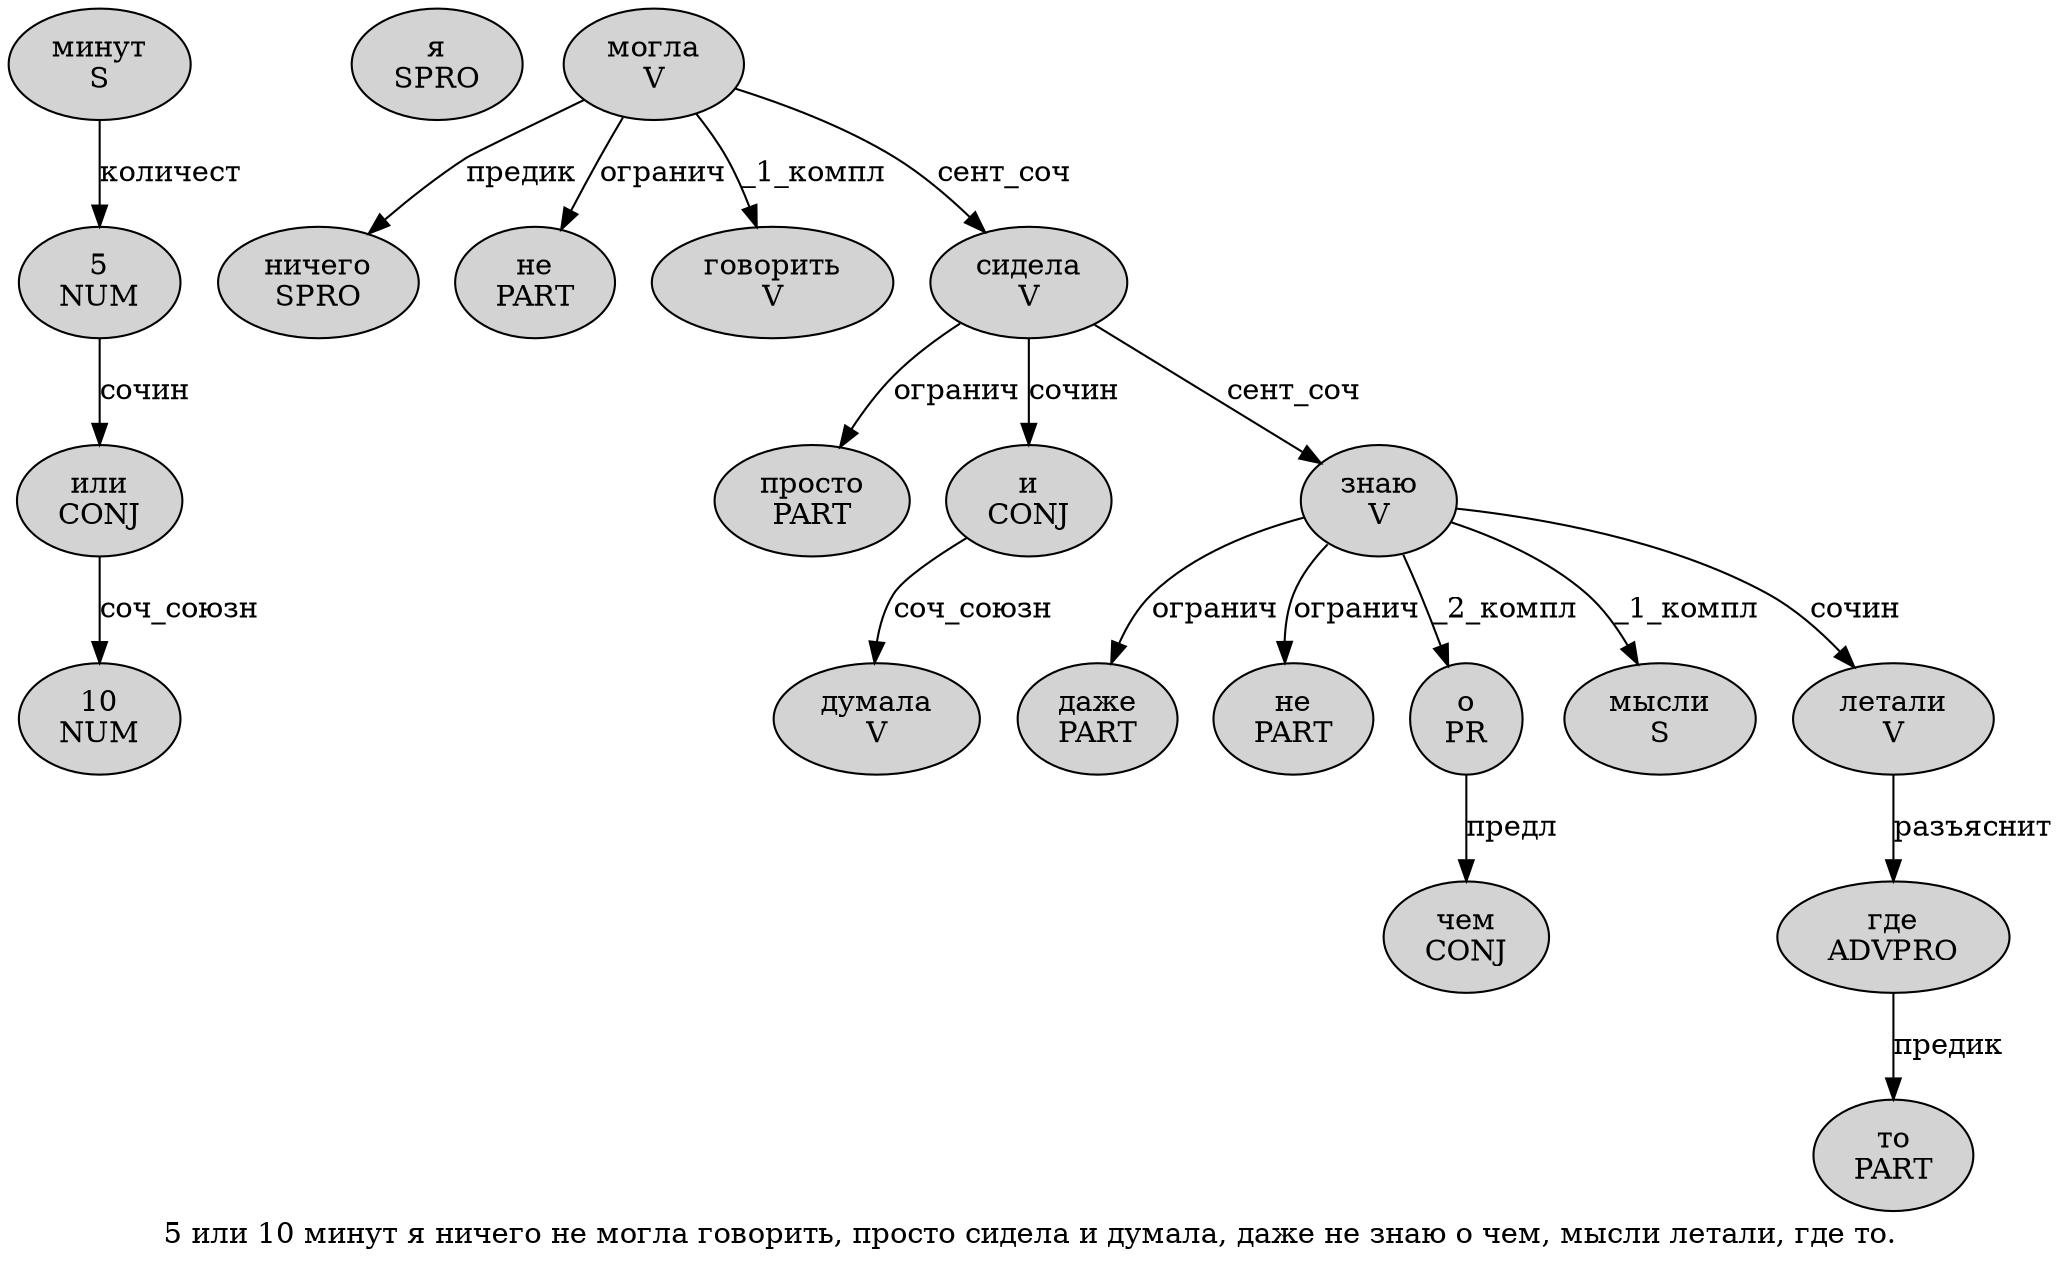 digraph SENTENCE_1934 {
	graph [label="5 или 10 минут я ничего не могла говорить, просто сидела и думала, даже не знаю о чем, мысли летали, где то."]
	node [style=filled]
		0 [label="5
NUM" color="" fillcolor=lightgray penwidth=1 shape=ellipse]
		1 [label="или
CONJ" color="" fillcolor=lightgray penwidth=1 shape=ellipse]
		2 [label="10
NUM" color="" fillcolor=lightgray penwidth=1 shape=ellipse]
		3 [label="минут
S" color="" fillcolor=lightgray penwidth=1 shape=ellipse]
		4 [label="я
SPRO" color="" fillcolor=lightgray penwidth=1 shape=ellipse]
		5 [label="ничего
SPRO" color="" fillcolor=lightgray penwidth=1 shape=ellipse]
		6 [label="не
PART" color="" fillcolor=lightgray penwidth=1 shape=ellipse]
		7 [label="могла
V" color="" fillcolor=lightgray penwidth=1 shape=ellipse]
		8 [label="говорить
V" color="" fillcolor=lightgray penwidth=1 shape=ellipse]
		10 [label="просто
PART" color="" fillcolor=lightgray penwidth=1 shape=ellipse]
		11 [label="сидела
V" color="" fillcolor=lightgray penwidth=1 shape=ellipse]
		12 [label="и
CONJ" color="" fillcolor=lightgray penwidth=1 shape=ellipse]
		13 [label="думала
V" color="" fillcolor=lightgray penwidth=1 shape=ellipse]
		15 [label="даже
PART" color="" fillcolor=lightgray penwidth=1 shape=ellipse]
		16 [label="не
PART" color="" fillcolor=lightgray penwidth=1 shape=ellipse]
		17 [label="знаю
V" color="" fillcolor=lightgray penwidth=1 shape=ellipse]
		18 [label="о
PR" color="" fillcolor=lightgray penwidth=1 shape=ellipse]
		19 [label="чем
CONJ" color="" fillcolor=lightgray penwidth=1 shape=ellipse]
		21 [label="мысли
S" color="" fillcolor=lightgray penwidth=1 shape=ellipse]
		22 [label="летали
V" color="" fillcolor=lightgray penwidth=1 shape=ellipse]
		24 [label="где
ADVPRO" color="" fillcolor=lightgray penwidth=1 shape=ellipse]
		25 [label="то
PART" color="" fillcolor=lightgray penwidth=1 shape=ellipse]
			22 -> 24 [label="разъяснит"]
			7 -> 5 [label="предик"]
			7 -> 6 [label="огранич"]
			7 -> 8 [label="_1_компл"]
			7 -> 11 [label="сент_соч"]
			24 -> 25 [label="предик"]
			0 -> 1 [label="сочин"]
			12 -> 13 [label="соч_союзн"]
			18 -> 19 [label="предл"]
			1 -> 2 [label="соч_союзн"]
			17 -> 15 [label="огранич"]
			17 -> 16 [label="огранич"]
			17 -> 18 [label="_2_компл"]
			17 -> 21 [label="_1_компл"]
			17 -> 22 [label="сочин"]
			3 -> 0 [label="количест"]
			11 -> 10 [label="огранич"]
			11 -> 12 [label="сочин"]
			11 -> 17 [label="сент_соч"]
}
